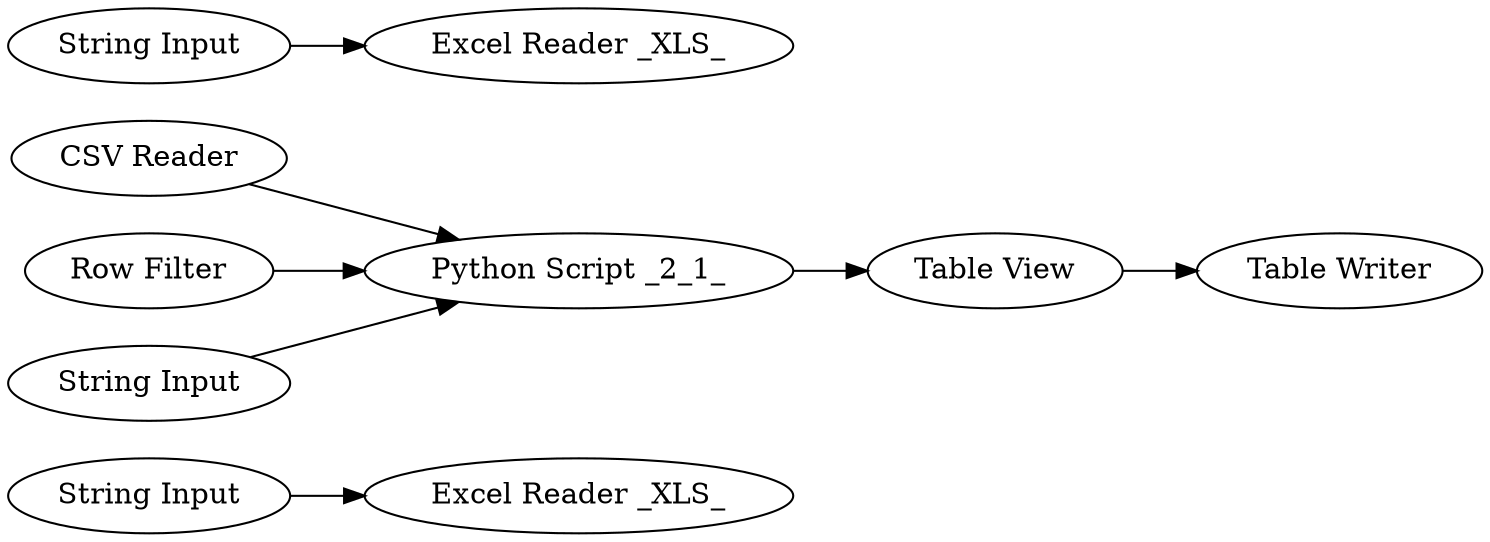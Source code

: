 digraph {
	1 [label="Excel Reader _XLS_"]
	2 [label="CSV Reader"]
	3 [label="Python Script _2_1_"]
	4 [label="Table View"]
	5 [label="Table Writer"]
	6 [label="Row Filter"]
	7 [label="Excel Reader _XLS_"]
	8 [label="String Input"]
	9 [label="String Input"]
	10 [label="String Input"]
	2 -> 3
	3 -> 4
	4 -> 5
	6 -> 3
	8 -> 1
	9 -> 7
	10 -> 3
	rankdir=LR
}

